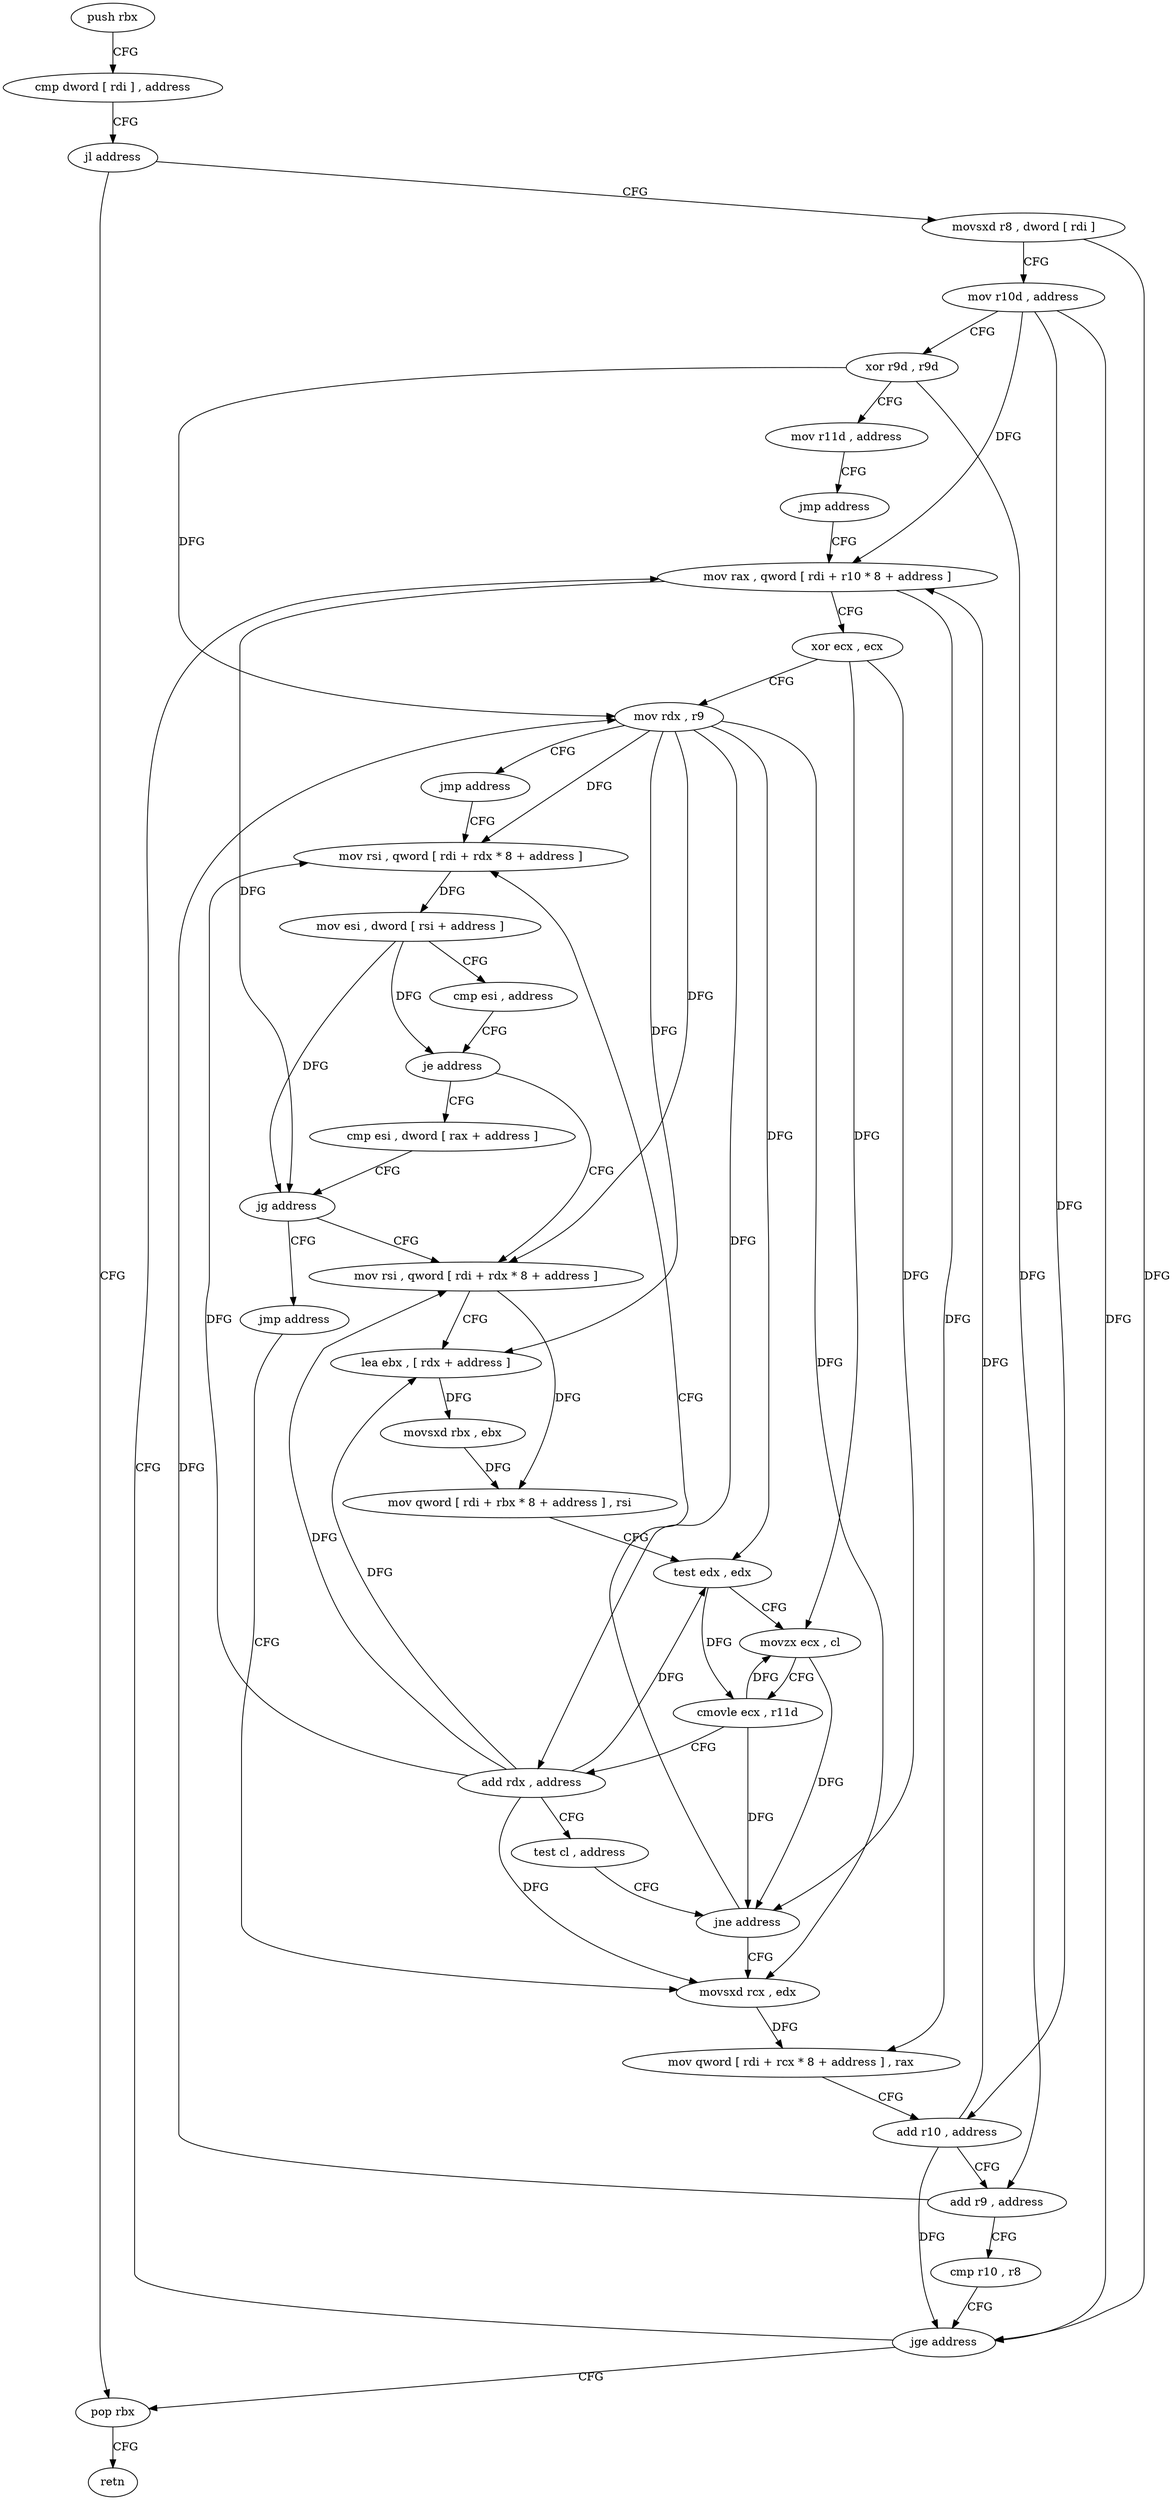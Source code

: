 digraph "func" {
"137904" [label = "push rbx" ]
"137905" [label = "cmp dword [ rdi ] , address" ]
"137908" [label = "jl address" ]
"138038" [label = "pop rbx" ]
"137914" [label = "movsxd r8 , dword [ rdi ]" ]
"138039" [label = "retn" ]
"137917" [label = "mov r10d , address" ]
"137923" [label = "xor r9d , r9d" ]
"137926" [label = "mov r11d , address" ]
"137932" [label = "jmp address" ]
"137957" [label = "mov rax , qword [ rdi + r10 * 8 + address ]" ]
"137962" [label = "xor ecx , ecx" ]
"137964" [label = "mov rdx , r9" ]
"137967" [label = "jmp address" ]
"138018" [label = "mov rsi , qword [ rdi + rdx * 8 + address ]" ]
"138023" [label = "mov esi , dword [ rsi + address ]" ]
"138026" [label = "cmp esi , address" ]
"138029" [label = "je address" ]
"137984" [label = "mov rsi , qword [ rdi + rdx * 8 + address ]" ]
"138031" [label = "cmp esi , dword [ rax + address ]" ]
"137989" [label = "lea ebx , [ rdx + address ]" ]
"137992" [label = "movsxd rbx , ebx" ]
"137995" [label = "mov qword [ rdi + rbx * 8 + address ] , rsi" ]
"138000" [label = "test edx , edx" ]
"138002" [label = "movzx ecx , cl" ]
"138005" [label = "cmovle ecx , r11d" ]
"138009" [label = "add rdx , address" ]
"138013" [label = "test cl , address" ]
"138016" [label = "jne address" ]
"137936" [label = "movsxd rcx , edx" ]
"138034" [label = "jg address" ]
"138036" [label = "jmp address" ]
"137939" [label = "mov qword [ rdi + rcx * 8 + address ] , rax" ]
"137944" [label = "add r10 , address" ]
"137948" [label = "add r9 , address" ]
"137952" [label = "cmp r10 , r8" ]
"137955" [label = "jge address" ]
"137904" -> "137905" [ label = "CFG" ]
"137905" -> "137908" [ label = "CFG" ]
"137908" -> "138038" [ label = "CFG" ]
"137908" -> "137914" [ label = "CFG" ]
"138038" -> "138039" [ label = "CFG" ]
"137914" -> "137917" [ label = "CFG" ]
"137914" -> "137955" [ label = "DFG" ]
"137917" -> "137923" [ label = "CFG" ]
"137917" -> "137957" [ label = "DFG" ]
"137917" -> "137944" [ label = "DFG" ]
"137917" -> "137955" [ label = "DFG" ]
"137923" -> "137926" [ label = "CFG" ]
"137923" -> "137964" [ label = "DFG" ]
"137923" -> "137948" [ label = "DFG" ]
"137926" -> "137932" [ label = "CFG" ]
"137932" -> "137957" [ label = "CFG" ]
"137957" -> "137962" [ label = "CFG" ]
"137957" -> "138034" [ label = "DFG" ]
"137957" -> "137939" [ label = "DFG" ]
"137962" -> "137964" [ label = "CFG" ]
"137962" -> "138002" [ label = "DFG" ]
"137962" -> "138016" [ label = "DFG" ]
"137964" -> "137967" [ label = "CFG" ]
"137964" -> "138018" [ label = "DFG" ]
"137964" -> "137984" [ label = "DFG" ]
"137964" -> "137989" [ label = "DFG" ]
"137964" -> "138000" [ label = "DFG" ]
"137964" -> "138009" [ label = "DFG" ]
"137964" -> "137936" [ label = "DFG" ]
"137967" -> "138018" [ label = "CFG" ]
"138018" -> "138023" [ label = "DFG" ]
"138023" -> "138026" [ label = "CFG" ]
"138023" -> "138029" [ label = "DFG" ]
"138023" -> "138034" [ label = "DFG" ]
"138026" -> "138029" [ label = "CFG" ]
"138029" -> "137984" [ label = "CFG" ]
"138029" -> "138031" [ label = "CFG" ]
"137984" -> "137989" [ label = "CFG" ]
"137984" -> "137995" [ label = "DFG" ]
"138031" -> "138034" [ label = "CFG" ]
"137989" -> "137992" [ label = "DFG" ]
"137992" -> "137995" [ label = "DFG" ]
"137995" -> "138000" [ label = "CFG" ]
"138000" -> "138002" [ label = "CFG" ]
"138000" -> "138005" [ label = "DFG" ]
"138002" -> "138005" [ label = "CFG" ]
"138002" -> "138016" [ label = "DFG" ]
"138005" -> "138009" [ label = "CFG" ]
"138005" -> "138002" [ label = "DFG" ]
"138005" -> "138016" [ label = "DFG" ]
"138009" -> "138013" [ label = "CFG" ]
"138009" -> "138018" [ label = "DFG" ]
"138009" -> "137984" [ label = "DFG" ]
"138009" -> "137989" [ label = "DFG" ]
"138009" -> "138000" [ label = "DFG" ]
"138009" -> "137936" [ label = "DFG" ]
"138013" -> "138016" [ label = "CFG" ]
"138016" -> "137936" [ label = "CFG" ]
"138016" -> "138018" [ label = "CFG" ]
"137936" -> "137939" [ label = "DFG" ]
"138034" -> "137984" [ label = "CFG" ]
"138034" -> "138036" [ label = "CFG" ]
"138036" -> "137936" [ label = "CFG" ]
"137939" -> "137944" [ label = "CFG" ]
"137944" -> "137948" [ label = "CFG" ]
"137944" -> "137957" [ label = "DFG" ]
"137944" -> "137955" [ label = "DFG" ]
"137948" -> "137952" [ label = "CFG" ]
"137948" -> "137964" [ label = "DFG" ]
"137952" -> "137955" [ label = "CFG" ]
"137955" -> "138038" [ label = "CFG" ]
"137955" -> "137957" [ label = "CFG" ]
}
